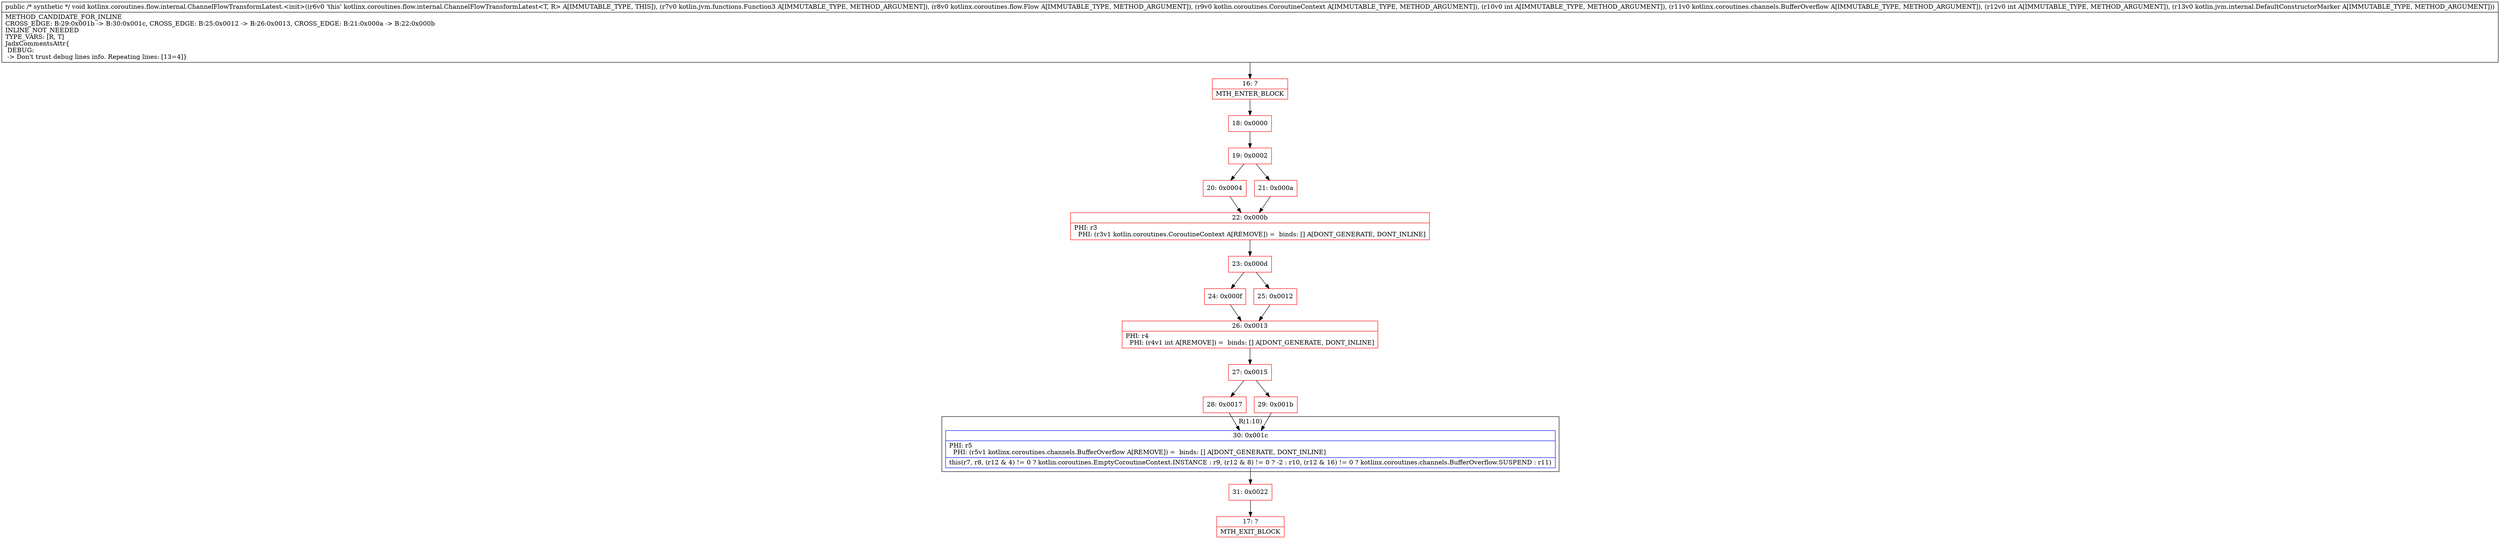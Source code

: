 digraph "CFG forkotlinx.coroutines.flow.internal.ChannelFlowTransformLatest.\<init\>(Lkotlin\/jvm\/functions\/Function3;Lkotlinx\/coroutines\/flow\/Flow;Lkotlin\/coroutines\/CoroutineContext;ILkotlinx\/coroutines\/channels\/BufferOverflow;ILkotlin\/jvm\/internal\/DefaultConstructorMarker;)V" {
subgraph cluster_Region_1471906230 {
label = "R(1:10)";
node [shape=record,color=blue];
Node_30 [shape=record,label="{30\:\ 0x001c|PHI: r5 \l  PHI: (r5v1 kotlinx.coroutines.channels.BufferOverflow A[REMOVE]) =  binds: [] A[DONT_GENERATE, DONT_INLINE]\l|this(r7, r8, (r12 & 4) != 0 ? kotlin.coroutines.EmptyCoroutineContext.INSTANCE : r9, (r12 & 8) != 0 ? \-2 : r10, (r12 & 16) != 0 ? kotlinx.coroutines.channels.BufferOverflow.SUSPEND : r11)\l}"];
}
Node_16 [shape=record,color=red,label="{16\:\ ?|MTH_ENTER_BLOCK\l}"];
Node_18 [shape=record,color=red,label="{18\:\ 0x0000}"];
Node_19 [shape=record,color=red,label="{19\:\ 0x0002}"];
Node_20 [shape=record,color=red,label="{20\:\ 0x0004}"];
Node_22 [shape=record,color=red,label="{22\:\ 0x000b|PHI: r3 \l  PHI: (r3v1 kotlin.coroutines.CoroutineContext A[REMOVE]) =  binds: [] A[DONT_GENERATE, DONT_INLINE]\l}"];
Node_23 [shape=record,color=red,label="{23\:\ 0x000d}"];
Node_24 [shape=record,color=red,label="{24\:\ 0x000f}"];
Node_26 [shape=record,color=red,label="{26\:\ 0x0013|PHI: r4 \l  PHI: (r4v1 int A[REMOVE]) =  binds: [] A[DONT_GENERATE, DONT_INLINE]\l}"];
Node_27 [shape=record,color=red,label="{27\:\ 0x0015}"];
Node_28 [shape=record,color=red,label="{28\:\ 0x0017}"];
Node_31 [shape=record,color=red,label="{31\:\ 0x0022}"];
Node_17 [shape=record,color=red,label="{17\:\ ?|MTH_EXIT_BLOCK\l}"];
Node_29 [shape=record,color=red,label="{29\:\ 0x001b}"];
Node_25 [shape=record,color=red,label="{25\:\ 0x0012}"];
Node_21 [shape=record,color=red,label="{21\:\ 0x000a}"];
MethodNode[shape=record,label="{public \/* synthetic *\/ void kotlinx.coroutines.flow.internal.ChannelFlowTransformLatest.\<init\>((r6v0 'this' kotlinx.coroutines.flow.internal.ChannelFlowTransformLatest\<T, R\> A[IMMUTABLE_TYPE, THIS]), (r7v0 kotlin.jvm.functions.Function3 A[IMMUTABLE_TYPE, METHOD_ARGUMENT]), (r8v0 kotlinx.coroutines.flow.Flow A[IMMUTABLE_TYPE, METHOD_ARGUMENT]), (r9v0 kotlin.coroutines.CoroutineContext A[IMMUTABLE_TYPE, METHOD_ARGUMENT]), (r10v0 int A[IMMUTABLE_TYPE, METHOD_ARGUMENT]), (r11v0 kotlinx.coroutines.channels.BufferOverflow A[IMMUTABLE_TYPE, METHOD_ARGUMENT]), (r12v0 int A[IMMUTABLE_TYPE, METHOD_ARGUMENT]), (r13v0 kotlin.jvm.internal.DefaultConstructorMarker A[IMMUTABLE_TYPE, METHOD_ARGUMENT]))  | METHOD_CANDIDATE_FOR_INLINE\lCROSS_EDGE: B:29:0x001b \-\> B:30:0x001c, CROSS_EDGE: B:25:0x0012 \-\> B:26:0x0013, CROSS_EDGE: B:21:0x000a \-\> B:22:0x000b\lINLINE_NOT_NEEDED\lTYPE_VARS: [R, T]\lJadxCommentsAttr\{\l DEBUG: \l \-\> Don't trust debug lines info. Repeating lines: [13=4]\}\l}"];
MethodNode -> Node_16;Node_30 -> Node_31;
Node_16 -> Node_18;
Node_18 -> Node_19;
Node_19 -> Node_20;
Node_19 -> Node_21;
Node_20 -> Node_22;
Node_22 -> Node_23;
Node_23 -> Node_24;
Node_23 -> Node_25;
Node_24 -> Node_26;
Node_26 -> Node_27;
Node_27 -> Node_28;
Node_27 -> Node_29;
Node_28 -> Node_30;
Node_31 -> Node_17;
Node_29 -> Node_30;
Node_25 -> Node_26;
Node_21 -> Node_22;
}

